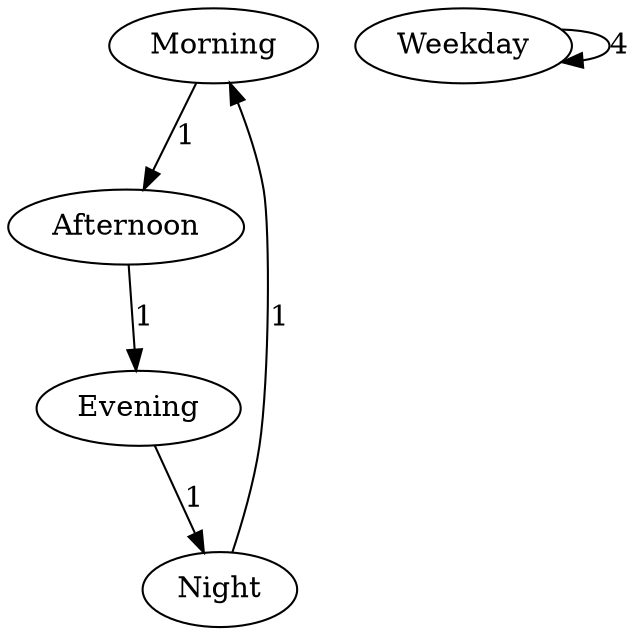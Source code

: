 digraph ActivityFlow {
  Morning -> Afternoon [label="1"];
  Afternoon -> Evening [label="1"];
  Evening -> Night [label="1"];
  Night -> Morning [label="1"];
  Weekday -> Weekday [label="4"];
}

